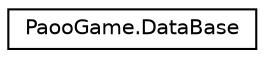 digraph "Graphical Class Hierarchy"
{
 // INTERACTIVE_SVG=YES
 // LATEX_PDF_SIZE
  edge [fontname="Helvetica",fontsize="10",labelfontname="Helvetica",labelfontsize="10"];
  node [fontname="Helvetica",fontsize="10",shape=record];
  rankdir="LR";
  Node0 [label="PaooGame.DataBase",height=0.2,width=0.4,color="black", fillcolor="white", style="filled",URL="$class_paoo_game_1_1_data_base.html",tooltip=" "];
}
